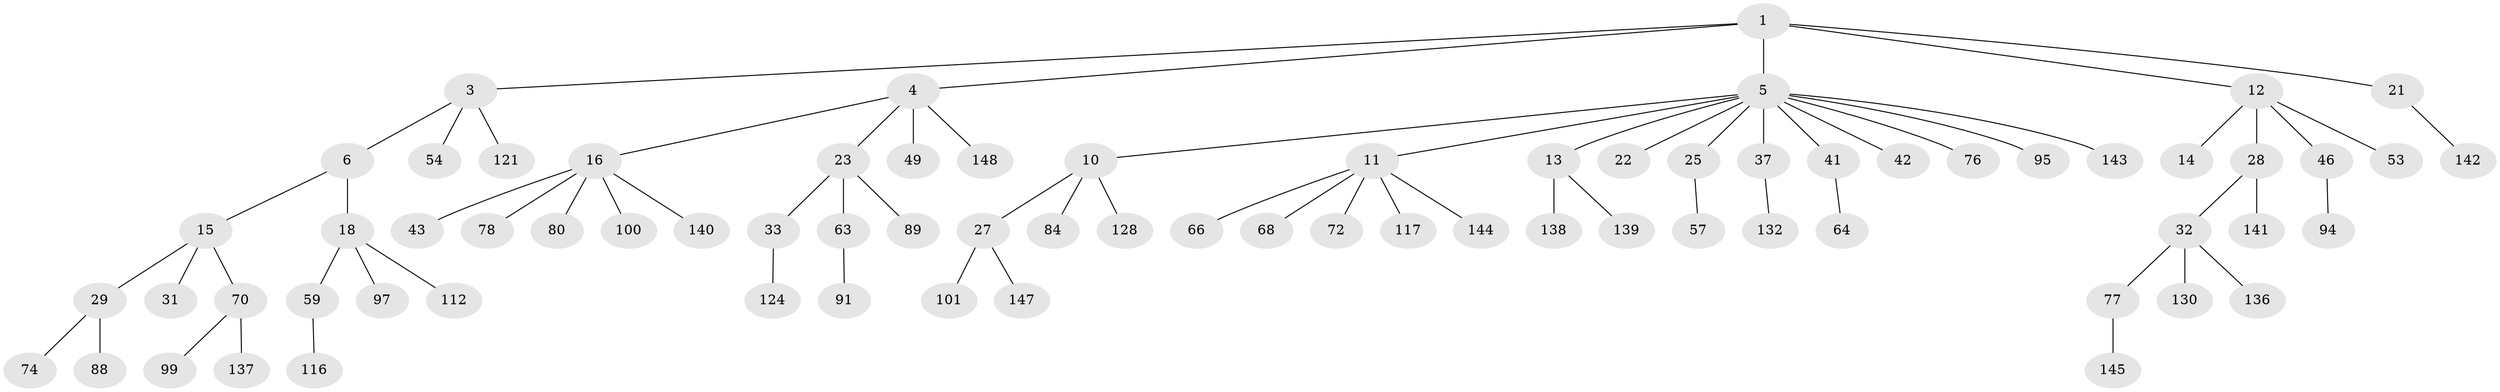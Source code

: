 // original degree distribution, {4: 0.08783783783783784, 3: 0.14864864864864866, 5: 0.04054054054054054, 6: 0.013513513513513514, 2: 0.19594594594594594, 1: 0.5135135135135135}
// Generated by graph-tools (version 1.1) at 2025/15/03/09/25 04:15:21]
// undirected, 74 vertices, 73 edges
graph export_dot {
graph [start="1"]
  node [color=gray90,style=filled];
  1 [super="+2"];
  3;
  4;
  5 [super="+8+7+75+9"];
  6;
  10 [super="+17+24+125+20"];
  11 [super="+38"];
  12 [super="+19+82"];
  13 [super="+106+79+35"];
  14 [super="+86"];
  15 [super="+56+83"];
  16 [super="+48+40"];
  18;
  21 [super="+34+61"];
  22;
  23 [super="+26+67"];
  25;
  27 [super="+122+55"];
  28;
  29 [super="+44+58"];
  31 [super="+118"];
  32 [super="+115+108+50"];
  33 [super="+71+45"];
  37 [super="+69"];
  41;
  42;
  43;
  46 [super="+102+65"];
  49;
  53;
  54 [super="+146"];
  57 [super="+96"];
  59 [super="+133"];
  63 [super="+85+90"];
  64;
  66;
  68 [super="+73"];
  70 [super="+120"];
  72 [super="+104"];
  74;
  76;
  77;
  78;
  80;
  84;
  88;
  89;
  91 [super="+98"];
  94 [super="+129"];
  95 [super="+135"];
  97;
  99;
  100;
  101;
  112;
  116;
  117 [super="+131"];
  121 [super="+134+127"];
  124;
  128;
  130;
  132;
  136;
  137;
  138;
  139;
  140;
  141;
  142;
  143;
  144;
  145;
  147;
  148;
  1 -- 3;
  1 -- 4;
  1 -- 5;
  1 -- 12;
  1 -- 21;
  3 -- 6;
  3 -- 54;
  3 -- 121;
  4 -- 16;
  4 -- 23;
  4 -- 49;
  4 -- 148;
  5 -- 25;
  5 -- 37;
  5 -- 41;
  5 -- 42;
  5 -- 76;
  5 -- 13;
  5 -- 22;
  5 -- 143;
  5 -- 95;
  5 -- 10;
  5 -- 11;
  6 -- 15;
  6 -- 18;
  10 -- 128;
  10 -- 27;
  10 -- 84;
  11 -- 66;
  11 -- 72;
  11 -- 144;
  11 -- 68;
  11 -- 117;
  12 -- 14;
  12 -- 53;
  12 -- 28;
  12 -- 46;
  13 -- 138;
  13 -- 139;
  15 -- 29;
  15 -- 31;
  15 -- 70;
  16 -- 80;
  16 -- 100;
  16 -- 43;
  16 -- 140;
  16 -- 78;
  18 -- 59;
  18 -- 97;
  18 -- 112;
  21 -- 142;
  23 -- 33;
  23 -- 63;
  23 -- 89;
  25 -- 57;
  27 -- 147;
  27 -- 101;
  28 -- 32;
  28 -- 141;
  29 -- 74;
  29 -- 88;
  32 -- 77;
  32 -- 130;
  32 -- 136;
  33 -- 124;
  37 -- 132;
  41 -- 64;
  46 -- 94;
  59 -- 116;
  63 -- 91;
  70 -- 99;
  70 -- 137;
  77 -- 145;
}

